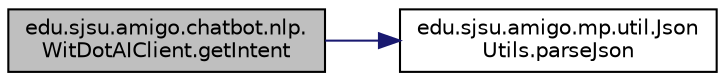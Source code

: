 digraph "edu.sjsu.amigo.chatbot.nlp.WitDotAIClient.getIntent"
{
  edge [fontname="Helvetica",fontsize="10",labelfontname="Helvetica",labelfontsize="10"];
  node [fontname="Helvetica",fontsize="10",shape=record];
  rankdir="LR";
  Node6 [label="edu.sjsu.amigo.chatbot.nlp.\lWitDotAIClient.getIntent",height=0.2,width=0.4,color="black", fillcolor="grey75", style="filled", fontcolor="black"];
  Node6 -> Node7 [color="midnightblue",fontsize="10",style="solid",fontname="Helvetica"];
  Node7 [label="edu.sjsu.amigo.mp.util.Json\lUtils.parseJson",height=0.2,width=0.4,color="black", fillcolor="white", style="filled",URL="$classedu_1_1sjsu_1_1amigo_1_1mp_1_1util_1_1_json_utils.html#ad8033daeed68ff47f3c6aa0603dad6e2"];
}
